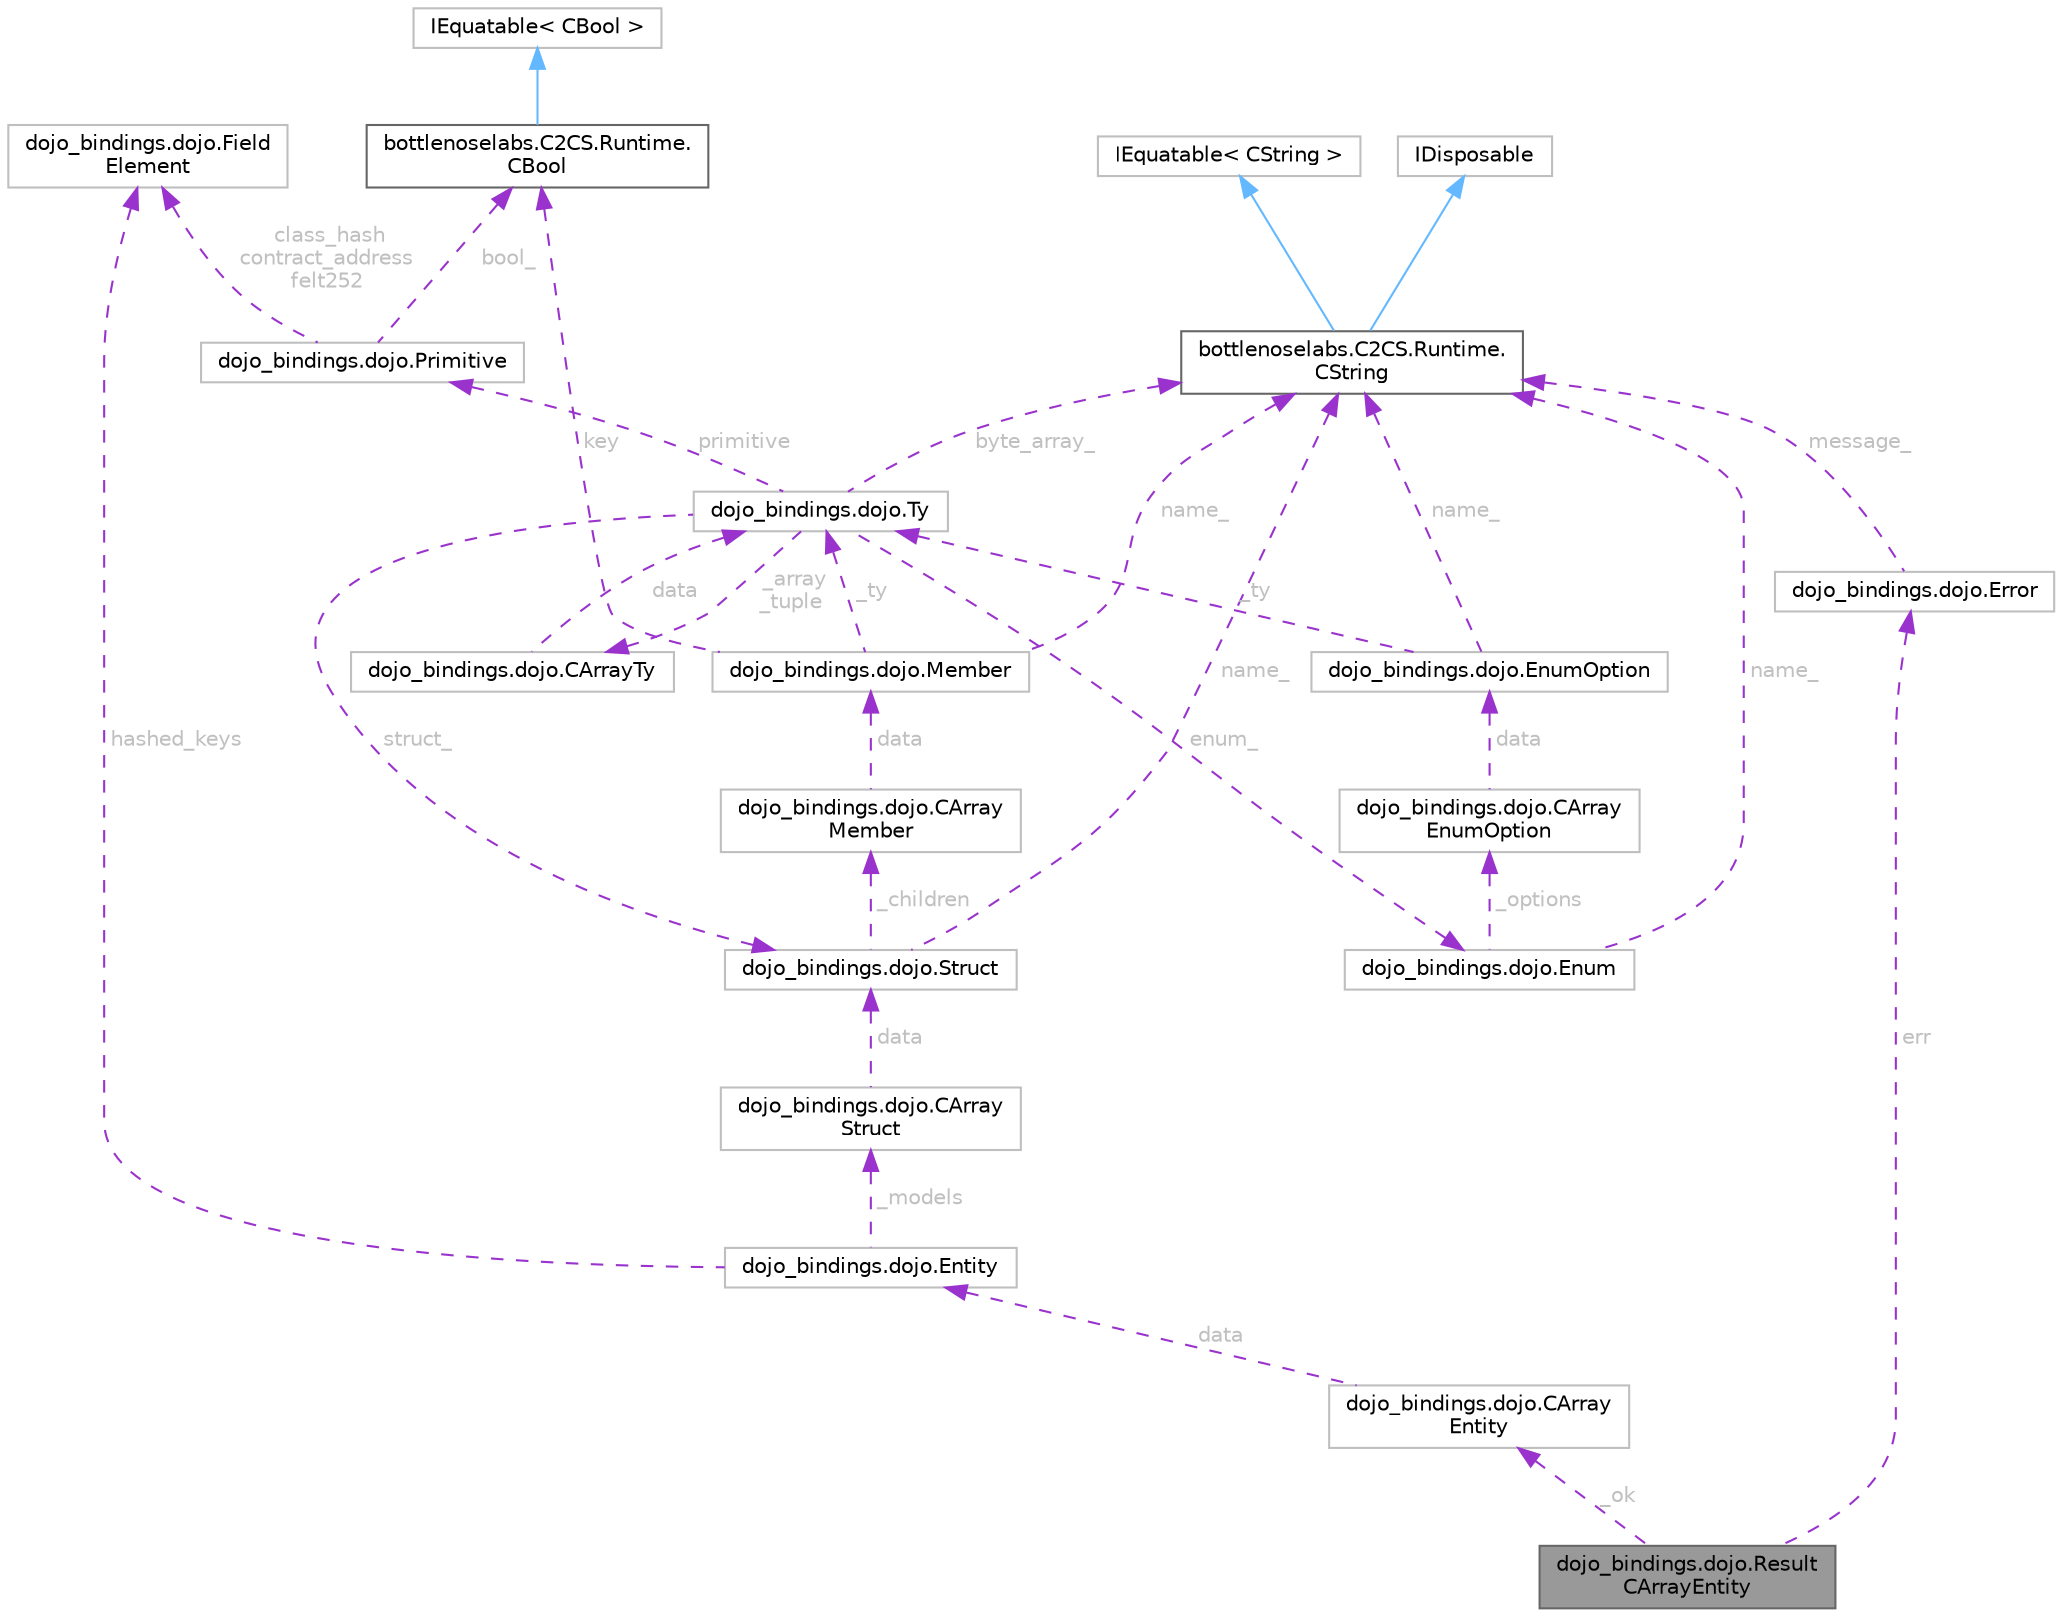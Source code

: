 digraph "dojo_bindings.dojo.ResultCArrayEntity"
{
 // LATEX_PDF_SIZE
  bgcolor="transparent";
  edge [fontname=Helvetica,fontsize=10,labelfontname=Helvetica,labelfontsize=10];
  node [fontname=Helvetica,fontsize=10,shape=box,height=0.2,width=0.4];
  Node1 [id="Node000001",label="dojo_bindings.dojo.Result\lCArrayEntity",height=0.2,width=0.4,color="gray40", fillcolor="grey60", style="filled", fontcolor="black",tooltip=" "];
  Node2 -> Node1 [id="edge1_Node000001_Node000002",dir="back",color="darkorchid3",style="dashed",tooltip=" ",label=" _ok",fontcolor="grey" ];
  Node2 [id="Node000002",label="dojo_bindings.dojo.CArray\lEntity",height=0.2,width=0.4,color="grey75", fillcolor="white", style="filled",URL="$structdojo__bindings_1_1dojo_1_1_c_array_entity.html",tooltip=" "];
  Node3 -> Node2 [id="edge2_Node000002_Node000003",dir="back",color="darkorchid3",style="dashed",tooltip=" ",label=" data",fontcolor="grey" ];
  Node3 [id="Node000003",label="dojo_bindings.dojo.Entity",height=0.2,width=0.4,color="grey75", fillcolor="white", style="filled",URL="$structdojo__bindings_1_1dojo_1_1_entity.html",tooltip=" "];
  Node4 -> Node3 [id="edge3_Node000003_Node000004",dir="back",color="darkorchid3",style="dashed",tooltip=" ",label=" hashed_keys",fontcolor="grey" ];
  Node4 [id="Node000004",label="dojo_bindings.dojo.Field\lElement",height=0.2,width=0.4,color="grey75", fillcolor="white", style="filled",URL="$structdojo__bindings_1_1dojo_1_1_field_element.html",tooltip=" "];
  Node5 -> Node3 [id="edge4_Node000003_Node000005",dir="back",color="darkorchid3",style="dashed",tooltip=" ",label=" _models",fontcolor="grey" ];
  Node5 [id="Node000005",label="dojo_bindings.dojo.CArray\lStruct",height=0.2,width=0.4,color="grey75", fillcolor="white", style="filled",URL="$structdojo__bindings_1_1dojo_1_1_c_array_struct.html",tooltip=" "];
  Node6 -> Node5 [id="edge5_Node000005_Node000006",dir="back",color="darkorchid3",style="dashed",tooltip=" ",label=" data",fontcolor="grey" ];
  Node6 [id="Node000006",label="dojo_bindings.dojo.Struct",height=0.2,width=0.4,color="grey75", fillcolor="white", style="filled",URL="$structdojo__bindings_1_1dojo_1_1_struct.html",tooltip=" "];
  Node7 -> Node6 [id="edge6_Node000006_Node000007",dir="back",color="darkorchid3",style="dashed",tooltip=" ",label=" name_",fontcolor="grey" ];
  Node7 [id="Node000007",label="bottlenoselabs.C2CS.Runtime.\lCString",height=0.2,width=0.4,color="gray40", fillcolor="white", style="filled",URL="$structbottlenoselabs_1_1_c2_c_s_1_1_runtime_1_1_c_string.html",tooltip="A pointer value type of bytes that represent a string; the C type char*."];
  Node8 -> Node7 [id="edge7_Node000007_Node000008",dir="back",color="steelblue1",style="solid",tooltip=" "];
  Node8 [id="Node000008",label="IEquatable\< CString \>",height=0.2,width=0.4,color="grey75", fillcolor="white", style="filled",tooltip=" "];
  Node9 -> Node7 [id="edge8_Node000007_Node000009",dir="back",color="steelblue1",style="solid",tooltip=" "];
  Node9 [id="Node000009",label="IDisposable",height=0.2,width=0.4,color="grey75", fillcolor="white", style="filled",tooltip=" "];
  Node10 -> Node6 [id="edge9_Node000006_Node000010",dir="back",color="darkorchid3",style="dashed",tooltip=" ",label=" _children",fontcolor="grey" ];
  Node10 [id="Node000010",label="dojo_bindings.dojo.CArray\lMember",height=0.2,width=0.4,color="grey75", fillcolor="white", style="filled",URL="$structdojo__bindings_1_1dojo_1_1_c_array_member.html",tooltip=" "];
  Node11 -> Node10 [id="edge10_Node000010_Node000011",dir="back",color="darkorchid3",style="dashed",tooltip=" ",label=" data",fontcolor="grey" ];
  Node11 [id="Node000011",label="dojo_bindings.dojo.Member",height=0.2,width=0.4,color="grey75", fillcolor="white", style="filled",URL="$structdojo__bindings_1_1dojo_1_1_member.html",tooltip=" "];
  Node7 -> Node11 [id="edge11_Node000011_Node000007",dir="back",color="darkorchid3",style="dashed",tooltip=" ",label=" name_",fontcolor="grey" ];
  Node12 -> Node11 [id="edge12_Node000011_Node000012",dir="back",color="darkorchid3",style="dashed",tooltip=" ",label=" _ty",fontcolor="grey" ];
  Node12 [id="Node000012",label="dojo_bindings.dojo.Ty",height=0.2,width=0.4,color="grey75", fillcolor="white", style="filled",URL="$structdojo__bindings_1_1dojo_1_1_ty.html",tooltip=" "];
  Node6 -> Node12 [id="edge13_Node000012_Node000006",dir="back",color="darkorchid3",style="dashed",tooltip=" ",label=" struct_",fontcolor="grey" ];
  Node13 -> Node12 [id="edge14_Node000012_Node000013",dir="back",color="darkorchid3",style="dashed",tooltip=" ",label=" primitive",fontcolor="grey" ];
  Node13 [id="Node000013",label="dojo_bindings.dojo.Primitive",height=0.2,width=0.4,color="grey75", fillcolor="white", style="filled",URL="$structdojo__bindings_1_1dojo_1_1_primitive.html",tooltip=" "];
  Node14 -> Node13 [id="edge15_Node000013_Node000014",dir="back",color="darkorchid3",style="dashed",tooltip=" ",label=" bool_",fontcolor="grey" ];
  Node14 [id="Node000014",label="bottlenoselabs.C2CS.Runtime.\lCBool",height=0.2,width=0.4,color="gray40", fillcolor="white", style="filled",URL="$structbottlenoselabs_1_1_c2_c_s_1_1_runtime_1_1_c_bool.html",tooltip="A boolean value type with the same memory layout as a byte in both managed and unmanaged contexts; eq..."];
  Node15 -> Node14 [id="edge16_Node000014_Node000015",dir="back",color="steelblue1",style="solid",tooltip=" "];
  Node15 [id="Node000015",label="IEquatable\< CBool \>",height=0.2,width=0.4,color="grey75", fillcolor="white", style="filled",tooltip=" "];
  Node4 -> Node13 [id="edge17_Node000013_Node000004",dir="back",color="darkorchid3",style="dashed",tooltip=" ",label=" class_hash\ncontract_address\nfelt252",fontcolor="grey" ];
  Node16 -> Node12 [id="edge18_Node000012_Node000016",dir="back",color="darkorchid3",style="dashed",tooltip=" ",label=" enum_",fontcolor="grey" ];
  Node16 [id="Node000016",label="dojo_bindings.dojo.Enum",height=0.2,width=0.4,color="grey75", fillcolor="white", style="filled",URL="$structdojo__bindings_1_1dojo_1_1_enum.html",tooltip=" "];
  Node7 -> Node16 [id="edge19_Node000016_Node000007",dir="back",color="darkorchid3",style="dashed",tooltip=" ",label=" name_",fontcolor="grey" ];
  Node17 -> Node16 [id="edge20_Node000016_Node000017",dir="back",color="darkorchid3",style="dashed",tooltip=" ",label=" _options",fontcolor="grey" ];
  Node17 [id="Node000017",label="dojo_bindings.dojo.CArray\lEnumOption",height=0.2,width=0.4,color="grey75", fillcolor="white", style="filled",URL="$structdojo__bindings_1_1dojo_1_1_c_array_enum_option.html",tooltip=" "];
  Node18 -> Node17 [id="edge21_Node000017_Node000018",dir="back",color="darkorchid3",style="dashed",tooltip=" ",label=" data",fontcolor="grey" ];
  Node18 [id="Node000018",label="dojo_bindings.dojo.EnumOption",height=0.2,width=0.4,color="grey75", fillcolor="white", style="filled",URL="$structdojo__bindings_1_1dojo_1_1_enum_option.html",tooltip=" "];
  Node7 -> Node18 [id="edge22_Node000018_Node000007",dir="back",color="darkorchid3",style="dashed",tooltip=" ",label=" name_",fontcolor="grey" ];
  Node12 -> Node18 [id="edge23_Node000018_Node000012",dir="back",color="darkorchid3",style="dashed",tooltip=" ",label=" _ty",fontcolor="grey" ];
  Node19 -> Node12 [id="edge24_Node000012_Node000019",dir="back",color="darkorchid3",style="dashed",tooltip=" ",label=" _array\n_tuple",fontcolor="grey" ];
  Node19 [id="Node000019",label="dojo_bindings.dojo.CArrayTy",height=0.2,width=0.4,color="grey75", fillcolor="white", style="filled",URL="$structdojo__bindings_1_1dojo_1_1_c_array_ty.html",tooltip=" "];
  Node12 -> Node19 [id="edge25_Node000019_Node000012",dir="back",color="darkorchid3",style="dashed",tooltip=" ",label=" data",fontcolor="grey" ];
  Node7 -> Node12 [id="edge26_Node000012_Node000007",dir="back",color="darkorchid3",style="dashed",tooltip=" ",label=" byte_array_",fontcolor="grey" ];
  Node14 -> Node11 [id="edge27_Node000011_Node000014",dir="back",color="darkorchid3",style="dashed",tooltip=" ",label=" key",fontcolor="grey" ];
  Node20 -> Node1 [id="edge28_Node000001_Node000020",dir="back",color="darkorchid3",style="dashed",tooltip=" ",label=" err",fontcolor="grey" ];
  Node20 [id="Node000020",label="dojo_bindings.dojo.Error",height=0.2,width=0.4,color="grey75", fillcolor="white", style="filled",URL="$structdojo__bindings_1_1dojo_1_1_error.html",tooltip=" "];
  Node7 -> Node20 [id="edge29_Node000020_Node000007",dir="back",color="darkorchid3",style="dashed",tooltip=" ",label=" message_",fontcolor="grey" ];
}
